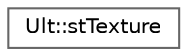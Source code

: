 digraph "Graphical Class Hierarchy"
{
 // LATEX_PDF_SIZE
  bgcolor="transparent";
  edge [fontname=Helvetica,fontsize=10,labelfontname=Helvetica,labelfontsize=10];
  node [fontname=Helvetica,fontsize=10,shape=box,height=0.2,width=0.4];
  rankdir="LR";
  Node0 [id="Node000000",label="Ult::stTexture",height=0.2,width=0.4,color="grey40", fillcolor="white", style="filled",URL="$struct_ult_1_1st_texture.html",tooltip=" "];
}

